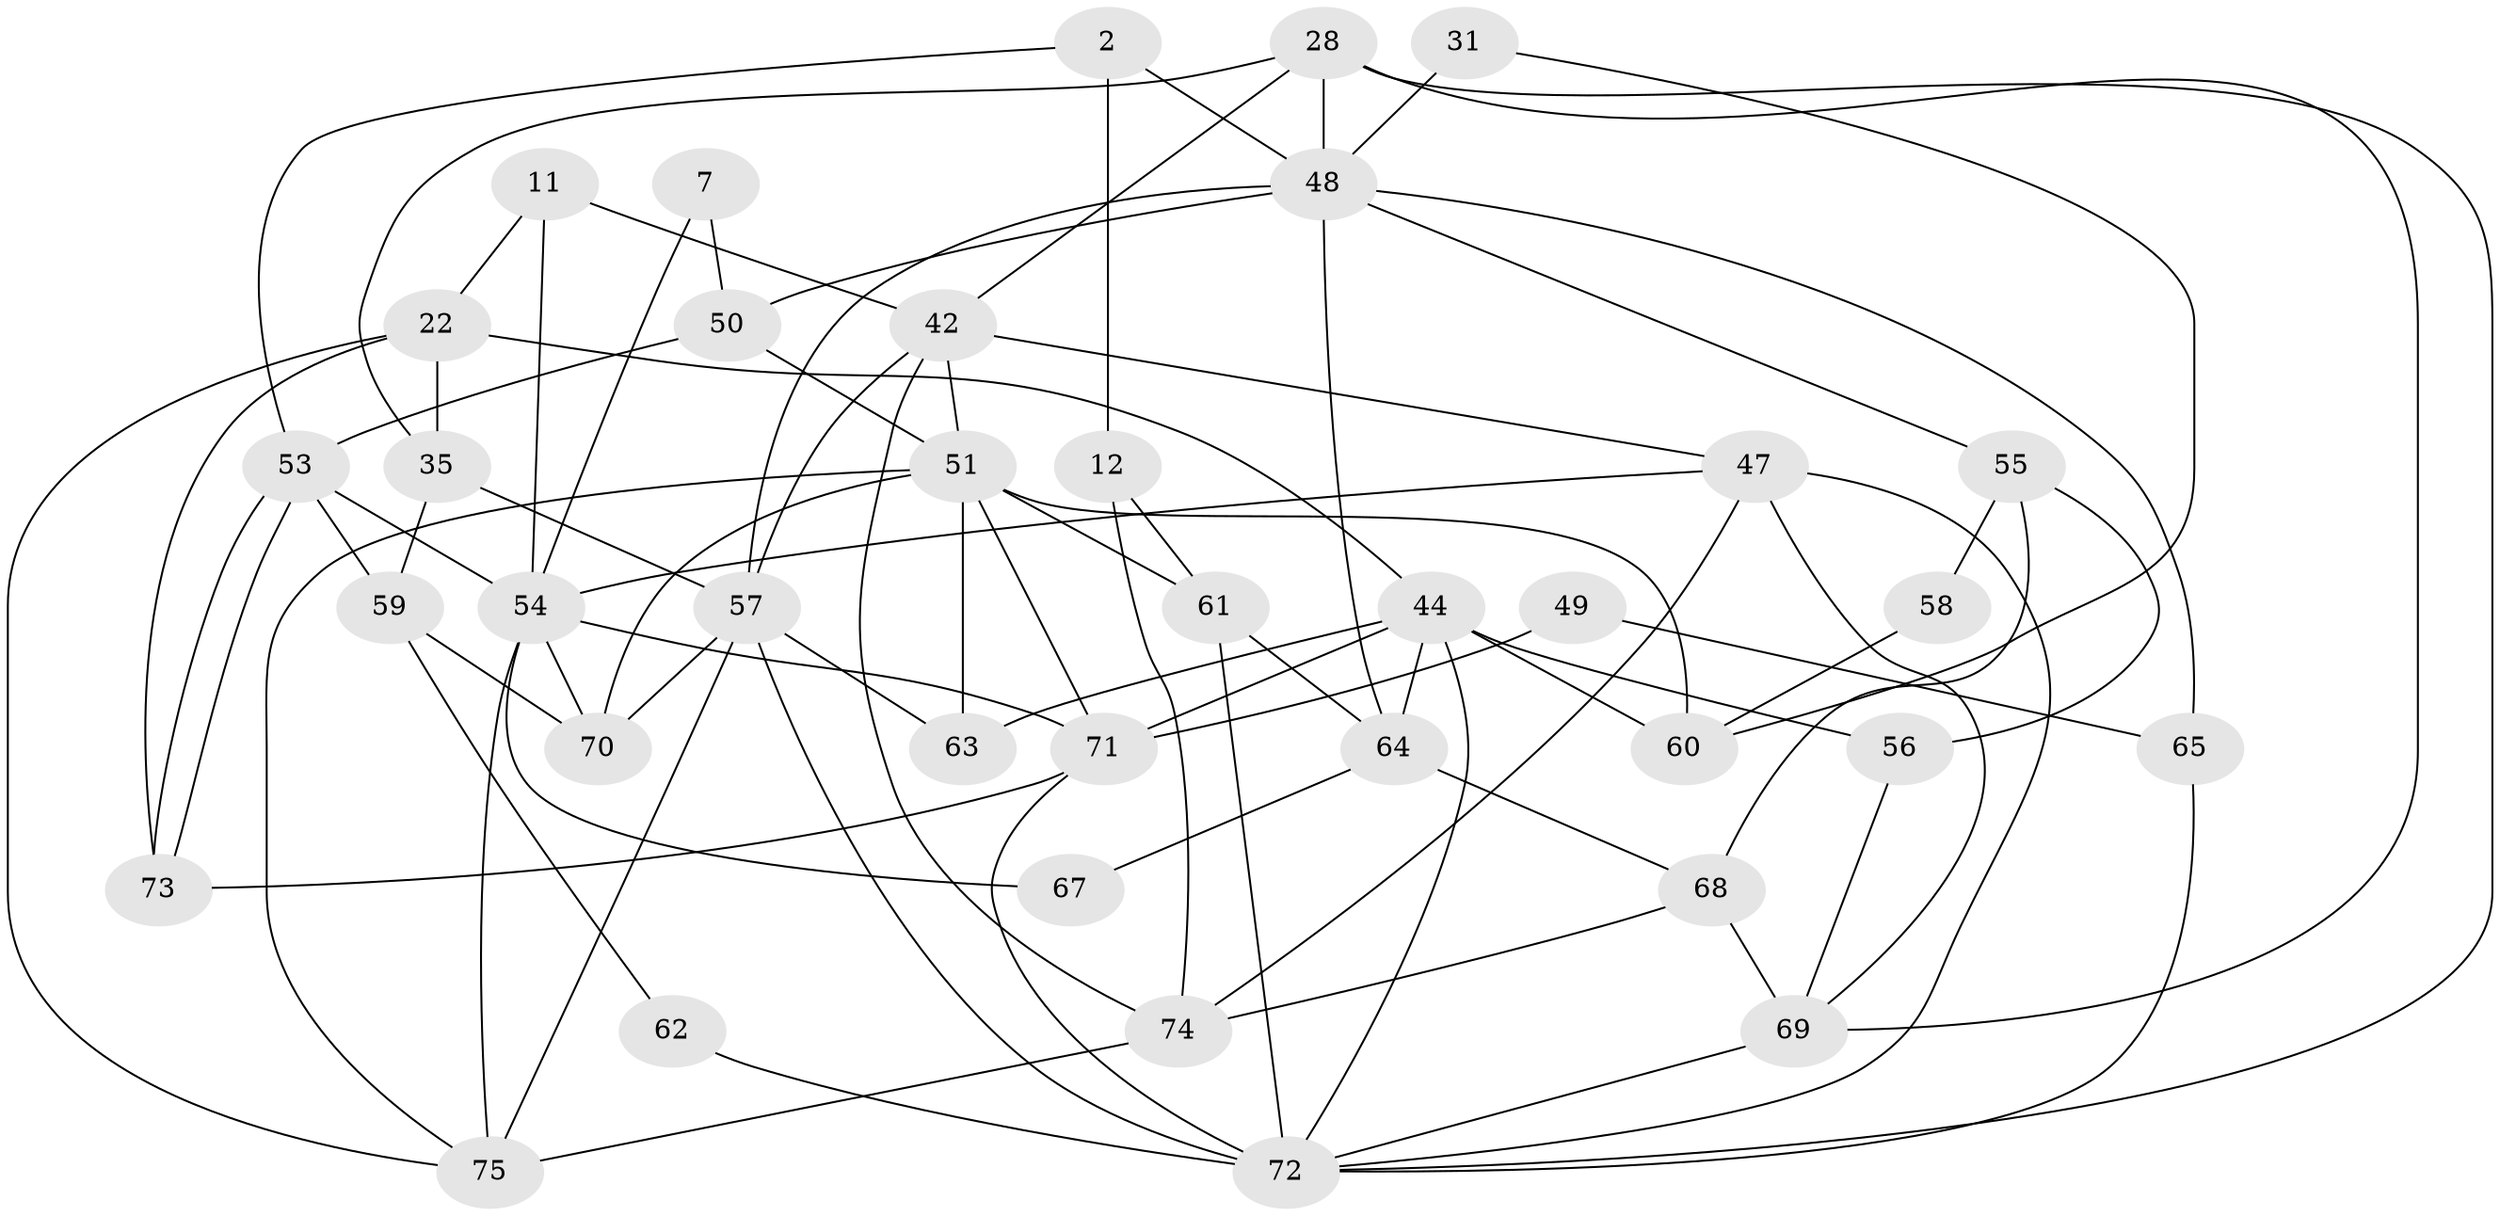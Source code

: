 // original degree distribution, {2: 0.10666666666666667, 3: 0.28, 5: 0.18666666666666668, 4: 0.28, 6: 0.13333333333333333, 7: 0.013333333333333334}
// Generated by graph-tools (version 1.1) at 2025/52/03/04/25 21:52:44]
// undirected, 37 vertices, 83 edges
graph export_dot {
graph [start="1"]
  node [color=gray90,style=filled];
  2;
  7;
  11;
  12;
  22 [super="+20"];
  28 [super="+1"];
  31 [super="+16"];
  35;
  42 [super="+6"];
  44 [super="+41"];
  47 [super="+39"];
  48 [super="+29"];
  49;
  50 [super="+9"];
  51 [super="+38+19+45"];
  53 [super="+5"];
  54 [super="+32"];
  55;
  56;
  57 [super="+15+23+30+43"];
  58;
  59 [super="+36"];
  60;
  61;
  62;
  63;
  64;
  65 [super="+52"];
  67;
  68;
  69 [super="+33+46"];
  70 [super="+40"];
  71 [super="+37"];
  72 [super="+66+34"];
  73;
  74 [super="+13"];
  75 [super="+26"];
  2 -- 12;
  2 -- 48;
  2 -- 53;
  7 -- 50;
  7 -- 54;
  11 -- 22;
  11 -- 42;
  11 -- 54;
  12 -- 74 [weight=2];
  12 -- 61;
  22 -- 35 [weight=2];
  22 -- 44;
  22 -- 73;
  22 -- 75;
  28 -- 48;
  28 -- 35;
  28 -- 42;
  28 -- 72 [weight=2];
  28 -- 69;
  31 -- 60;
  31 -- 48 [weight=2];
  35 -- 59 [weight=2];
  35 -- 57;
  42 -- 47;
  42 -- 74;
  42 -- 57 [weight=2];
  42 -- 51;
  44 -- 71 [weight=2];
  44 -- 56;
  44 -- 63;
  44 -- 64;
  44 -- 60;
  44 -- 72;
  47 -- 69;
  47 -- 72 [weight=2];
  47 -- 74;
  47 -- 54;
  48 -- 55;
  48 -- 64 [weight=2];
  48 -- 50;
  48 -- 57;
  48 -- 65;
  49 -- 65;
  49 -- 71;
  50 -- 53 [weight=2];
  50 -- 51 [weight=2];
  51 -- 61;
  51 -- 70 [weight=3];
  51 -- 71;
  51 -- 75;
  51 -- 60;
  51 -- 63;
  53 -- 73;
  53 -- 73;
  53 -- 59 [weight=2];
  53 -- 54 [weight=2];
  54 -- 70 [weight=2];
  54 -- 71;
  54 -- 67 [weight=2];
  54 -- 75;
  55 -- 68;
  55 -- 56;
  55 -- 58;
  56 -- 69;
  57 -- 72 [weight=3];
  57 -- 70 [weight=2];
  57 -- 75 [weight=2];
  57 -- 63;
  58 -- 60;
  59 -- 62;
  59 -- 70 [weight=2];
  61 -- 64;
  61 -- 72 [weight=2];
  62 -- 72 [weight=2];
  64 -- 67;
  64 -- 68;
  65 -- 72;
  68 -- 69 [weight=2];
  68 -- 74 [weight=2];
  69 -- 72;
  71 -- 73;
  71 -- 72 [weight=2];
  74 -- 75;
}
